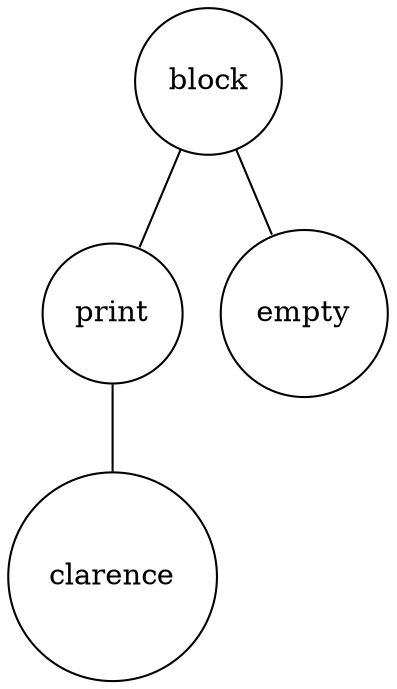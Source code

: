 digraph {
	node [shape=circle]
	"593c3e24-6099-40b4-ab42-921fc6c1ab6e" [label=block]
	"f6bea856-1e49-47ec-81c2-f401a5e0cafd" [label=print]
	"4948dee7-8438-4819-9962-4819783354bc" [label=clarence]
	"f6bea856-1e49-47ec-81c2-f401a5e0cafd" -> "4948dee7-8438-4819-9962-4819783354bc" [arrowsize=0]
	"593c3e24-6099-40b4-ab42-921fc6c1ab6e" -> "f6bea856-1e49-47ec-81c2-f401a5e0cafd" [arrowsize=0]
	"8246af11-8377-43c7-878b-e5eb6124f1b1" [label=empty]
	"593c3e24-6099-40b4-ab42-921fc6c1ab6e" -> "8246af11-8377-43c7-878b-e5eb6124f1b1" [arrowsize=0]
}
